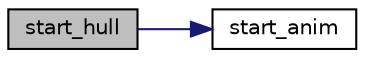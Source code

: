 digraph "start_hull"
{
  edge [fontname="Helvetica",fontsize="10",labelfontname="Helvetica",labelfontsize="10"];
  node [fontname="Helvetica",fontsize="10",shape=record];
  rankdir="LR";
  Node4 [label="start_hull",height=0.2,width=0.4,color="black", fillcolor="grey75", style="filled", fontcolor="black"];
  Node4 -> Node5 [color="midnightblue",fontsize="10",style="solid",fontname="Helvetica"];
  Node5 [label="start_anim",height=0.2,width=0.4,color="black", fillcolor="white", style="filled",URL="$d0/d67/hull_8hpp.html#a7981247e4294989d3f49ee823b3c7c42"];
}
